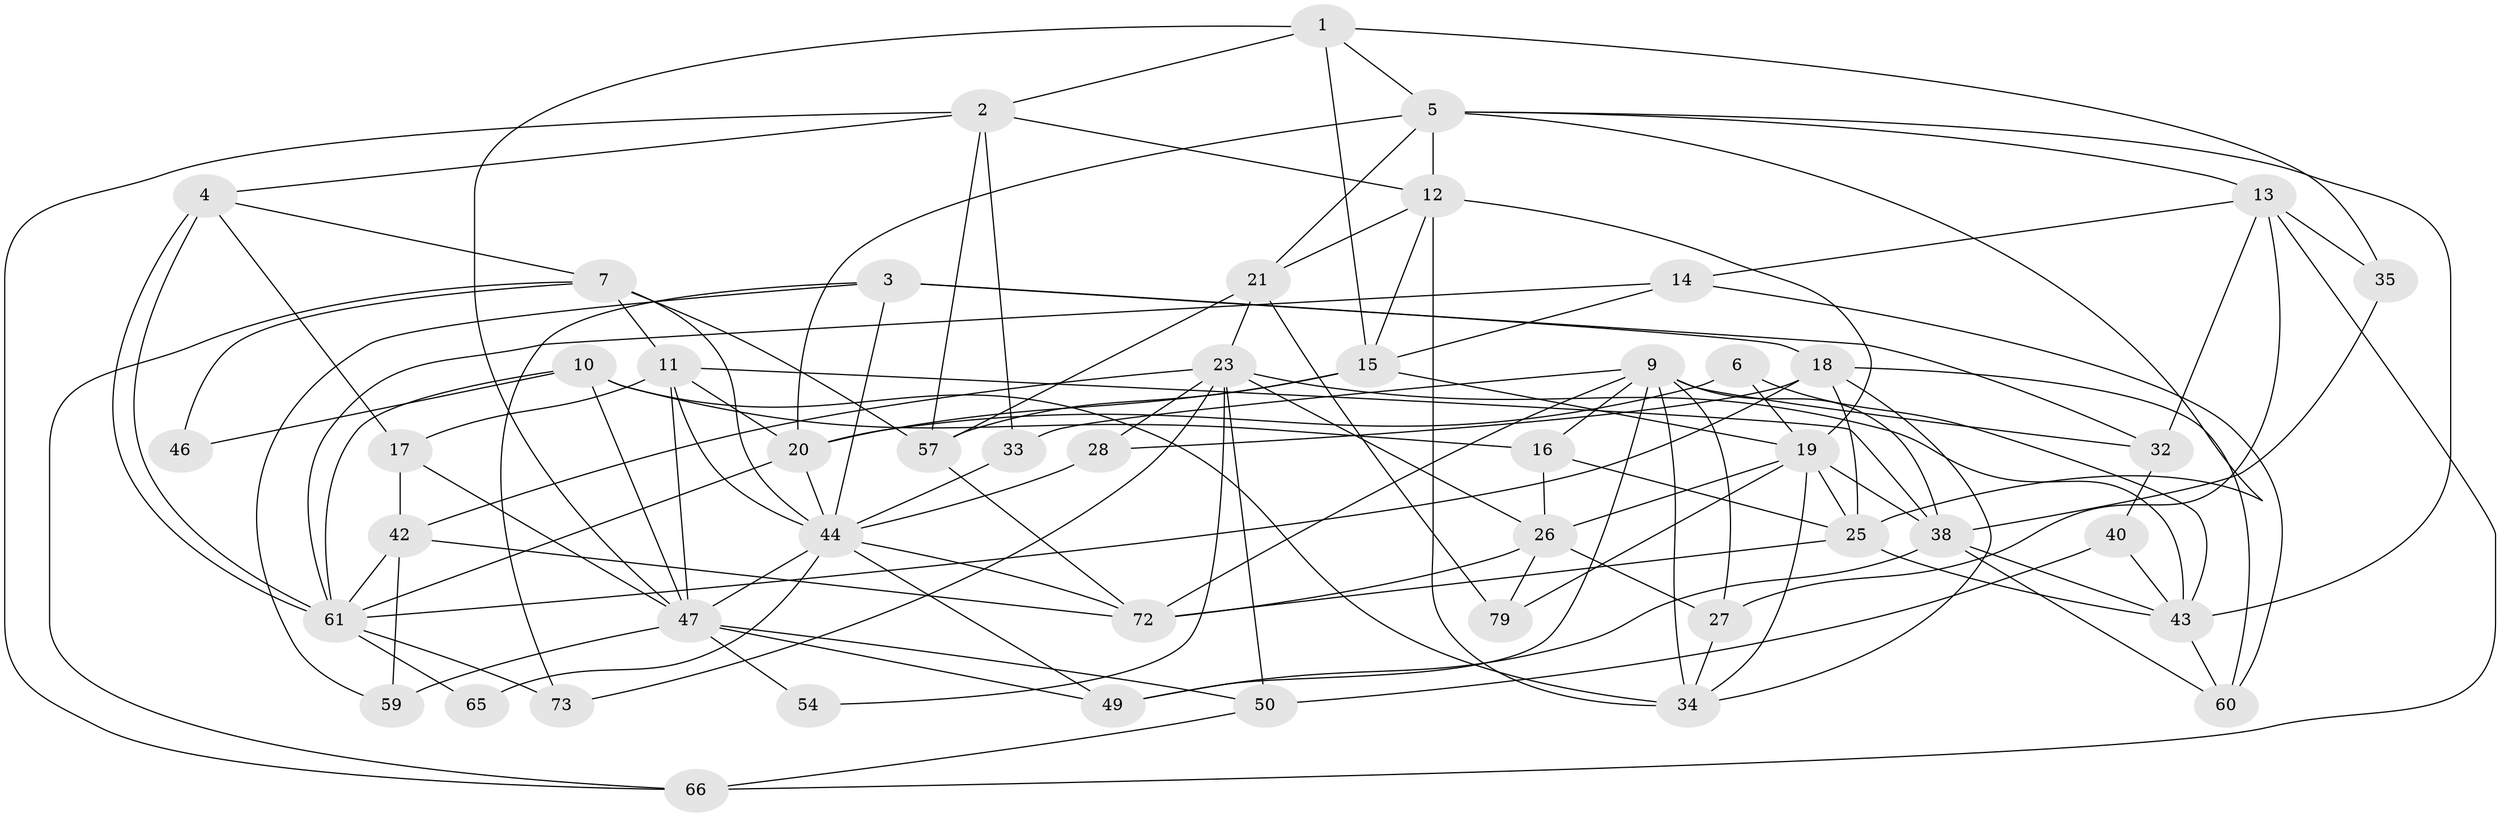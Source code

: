 // Generated by graph-tools (version 1.1) at 2025/24/03/03/25 07:24:01]
// undirected, 48 vertices, 123 edges
graph export_dot {
graph [start="1"]
  node [color=gray90,style=filled];
  1 [super="+74"];
  2 [super="+22"];
  3 [super="+52"];
  4;
  5 [super="+36"];
  6 [super="+29"];
  7 [super="+8"];
  9 [super="+30"];
  10 [super="+24"];
  11;
  12 [super="+75"];
  13 [super="+48"];
  14 [super="+63"];
  15 [super="+71"];
  16 [super="+56"];
  17 [super="+31"];
  18 [super="+41"];
  19 [super="+51"];
  20 [super="+70"];
  21 [super="+53"];
  23 [super="+67"];
  25 [super="+77"];
  26 [super="+37"];
  27 [super="+58"];
  28;
  32 [super="+64"];
  33;
  34 [super="+78"];
  35 [super="+39"];
  38 [super="+45"];
  40;
  42 [super="+68"];
  43;
  44 [super="+55"];
  46;
  47 [super="+62"];
  49;
  50;
  54;
  57;
  59;
  60;
  61 [super="+69"];
  65;
  66 [super="+76"];
  72;
  73;
  79;
  1 -- 15;
  1 -- 35;
  1 -- 2;
  1 -- 5;
  1 -- 47;
  2 -- 12;
  2 -- 57;
  2 -- 66;
  2 -- 33;
  2 -- 4;
  3 -- 32;
  3 -- 73;
  3 -- 59;
  3 -- 18;
  3 -- 44;
  4 -- 61;
  4 -- 61;
  4 -- 7;
  4 -- 17;
  5 -- 20;
  5 -- 43;
  5 -- 21;
  5 -- 25;
  5 -- 12;
  5 -- 13;
  6 -- 20 [weight=2];
  6 -- 19;
  6 -- 43;
  7 -- 66;
  7 -- 57;
  7 -- 11;
  7 -- 44;
  7 -- 46;
  9 -- 38;
  9 -- 33;
  9 -- 16;
  9 -- 27;
  9 -- 32 [weight=2];
  9 -- 72;
  9 -- 34;
  9 -- 49;
  10 -- 46;
  10 -- 16;
  10 -- 61;
  10 -- 47;
  10 -- 34;
  11 -- 38;
  11 -- 47;
  11 -- 17;
  11 -- 20;
  11 -- 44;
  12 -- 15;
  12 -- 19;
  12 -- 21;
  12 -- 34;
  13 -- 32;
  13 -- 27;
  13 -- 14;
  13 -- 66;
  13 -- 35;
  14 -- 61;
  14 -- 60;
  14 -- 15;
  15 -- 57;
  15 -- 20;
  15 -- 19;
  16 -- 25;
  16 -- 26;
  17 -- 47;
  17 -- 42;
  18 -- 61;
  18 -- 60;
  18 -- 28;
  18 -- 34;
  18 -- 25;
  19 -- 26;
  19 -- 38;
  19 -- 79;
  19 -- 25;
  19 -- 34;
  20 -- 61;
  20 -- 44;
  21 -- 57;
  21 -- 79;
  21 -- 23;
  23 -- 28;
  23 -- 43;
  23 -- 50;
  23 -- 54;
  23 -- 73;
  23 -- 42;
  23 -- 26;
  25 -- 72;
  25 -- 43;
  26 -- 79;
  26 -- 72;
  26 -- 27;
  27 -- 34;
  28 -- 44;
  32 -- 40;
  33 -- 44;
  35 -- 38 [weight=2];
  38 -- 60;
  38 -- 49;
  38 -- 43;
  40 -- 43;
  40 -- 50;
  42 -- 59;
  42 -- 61;
  42 -- 72;
  43 -- 60;
  44 -- 72;
  44 -- 49;
  44 -- 65;
  44 -- 47;
  47 -- 49;
  47 -- 59;
  47 -- 50;
  47 -- 54;
  50 -- 66;
  57 -- 72;
  61 -- 73;
  61 -- 65;
}
